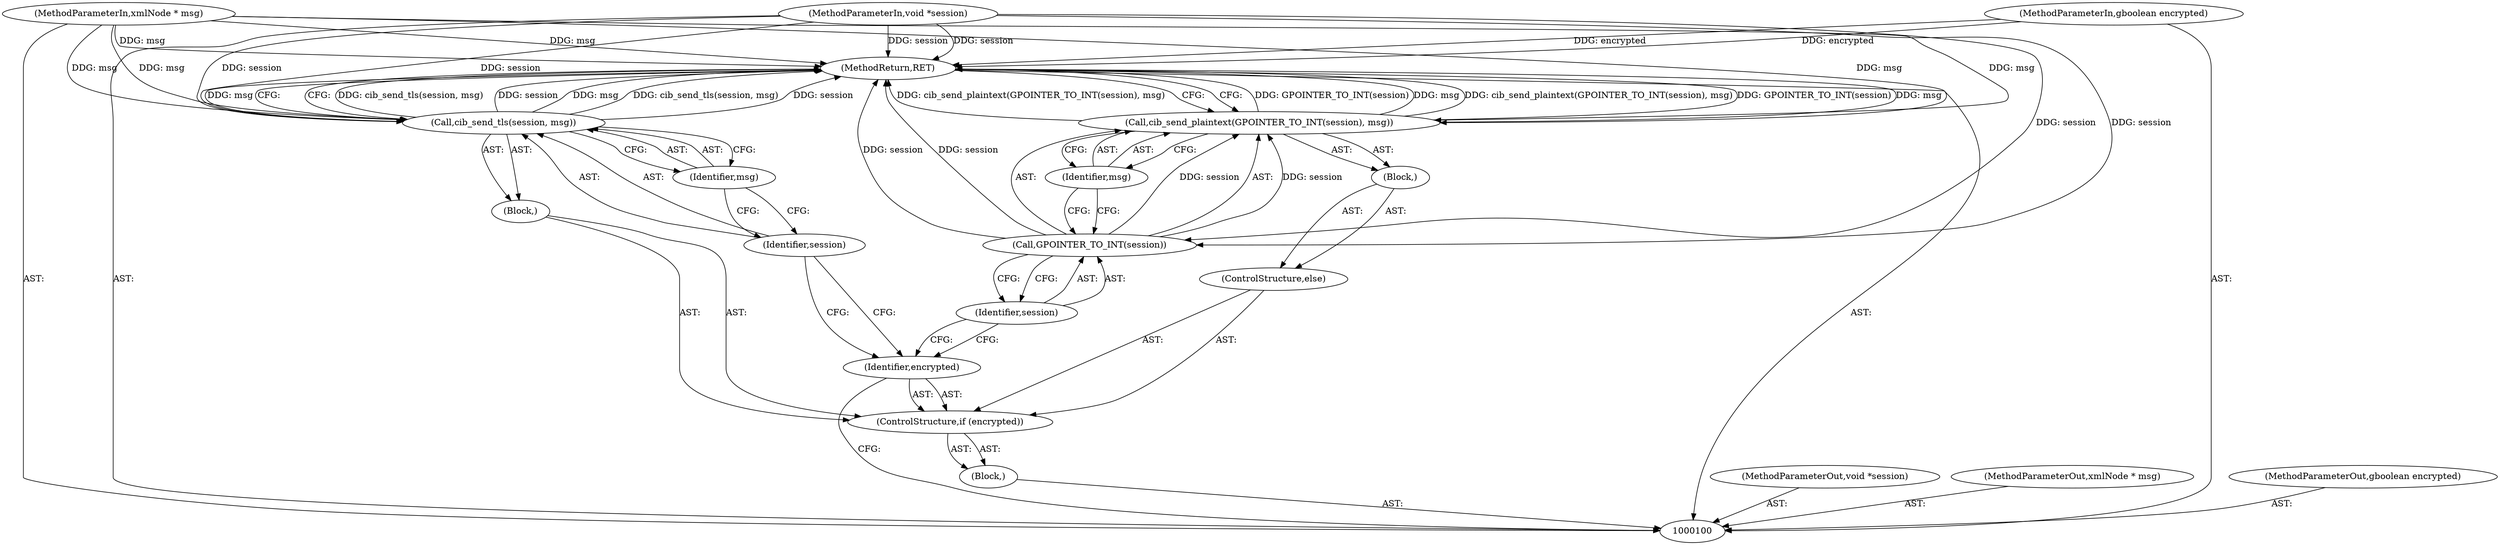 digraph "1_pacemaker_564f7cc2a51dcd2f28ab12a13394f31be5aa3c93_18" {
"1000117" [label="(MethodReturn,RET)"];
"1000101" [label="(MethodParameterIn,void *session)"];
"1000138" [label="(MethodParameterOut,void *session)"];
"1000102" [label="(MethodParameterIn,xmlNode * msg)"];
"1000139" [label="(MethodParameterOut,xmlNode * msg)"];
"1000103" [label="(MethodParameterIn,gboolean encrypted)"];
"1000140" [label="(MethodParameterOut,gboolean encrypted)"];
"1000114" [label="(Call,GPOINTER_TO_INT(session))"];
"1000115" [label="(Identifier,session)"];
"1000116" [label="(Identifier,msg)"];
"1000113" [label="(Call,cib_send_plaintext(GPOINTER_TO_INT(session), msg))"];
"1000104" [label="(Block,)"];
"1000107" [label="(Block,)"];
"1000105" [label="(ControlStructure,if (encrypted))"];
"1000106" [label="(Identifier,encrypted)"];
"1000109" [label="(Identifier,session)"];
"1000110" [label="(Identifier,msg)"];
"1000108" [label="(Call,cib_send_tls(session, msg))"];
"1000112" [label="(Block,)"];
"1000111" [label="(ControlStructure,else)"];
"1000117" -> "1000100"  [label="AST: "];
"1000117" -> "1000108"  [label="CFG: "];
"1000117" -> "1000113"  [label="CFG: "];
"1000108" -> "1000117"  [label="DDG: cib_send_tls(session, msg)"];
"1000108" -> "1000117"  [label="DDG: session"];
"1000108" -> "1000117"  [label="DDG: msg"];
"1000113" -> "1000117"  [label="DDG: GPOINTER_TO_INT(session)"];
"1000113" -> "1000117"  [label="DDG: msg"];
"1000113" -> "1000117"  [label="DDG: cib_send_plaintext(GPOINTER_TO_INT(session), msg)"];
"1000103" -> "1000117"  [label="DDG: encrypted"];
"1000114" -> "1000117"  [label="DDG: session"];
"1000102" -> "1000117"  [label="DDG: msg"];
"1000101" -> "1000117"  [label="DDG: session"];
"1000101" -> "1000100"  [label="AST: "];
"1000101" -> "1000117"  [label="DDG: session"];
"1000101" -> "1000108"  [label="DDG: session"];
"1000101" -> "1000114"  [label="DDG: session"];
"1000138" -> "1000100"  [label="AST: "];
"1000102" -> "1000100"  [label="AST: "];
"1000102" -> "1000117"  [label="DDG: msg"];
"1000102" -> "1000108"  [label="DDG: msg"];
"1000102" -> "1000113"  [label="DDG: msg"];
"1000139" -> "1000100"  [label="AST: "];
"1000103" -> "1000100"  [label="AST: "];
"1000103" -> "1000117"  [label="DDG: encrypted"];
"1000140" -> "1000100"  [label="AST: "];
"1000114" -> "1000113"  [label="AST: "];
"1000114" -> "1000115"  [label="CFG: "];
"1000115" -> "1000114"  [label="AST: "];
"1000116" -> "1000114"  [label="CFG: "];
"1000114" -> "1000117"  [label="DDG: session"];
"1000114" -> "1000113"  [label="DDG: session"];
"1000101" -> "1000114"  [label="DDG: session"];
"1000115" -> "1000114"  [label="AST: "];
"1000115" -> "1000106"  [label="CFG: "];
"1000114" -> "1000115"  [label="CFG: "];
"1000116" -> "1000113"  [label="AST: "];
"1000116" -> "1000114"  [label="CFG: "];
"1000113" -> "1000116"  [label="CFG: "];
"1000113" -> "1000112"  [label="AST: "];
"1000113" -> "1000116"  [label="CFG: "];
"1000114" -> "1000113"  [label="AST: "];
"1000116" -> "1000113"  [label="AST: "];
"1000117" -> "1000113"  [label="CFG: "];
"1000113" -> "1000117"  [label="DDG: GPOINTER_TO_INT(session)"];
"1000113" -> "1000117"  [label="DDG: msg"];
"1000113" -> "1000117"  [label="DDG: cib_send_plaintext(GPOINTER_TO_INT(session), msg)"];
"1000114" -> "1000113"  [label="DDG: session"];
"1000102" -> "1000113"  [label="DDG: msg"];
"1000104" -> "1000100"  [label="AST: "];
"1000105" -> "1000104"  [label="AST: "];
"1000107" -> "1000105"  [label="AST: "];
"1000108" -> "1000107"  [label="AST: "];
"1000105" -> "1000104"  [label="AST: "];
"1000106" -> "1000105"  [label="AST: "];
"1000107" -> "1000105"  [label="AST: "];
"1000111" -> "1000105"  [label="AST: "];
"1000106" -> "1000105"  [label="AST: "];
"1000106" -> "1000100"  [label="CFG: "];
"1000109" -> "1000106"  [label="CFG: "];
"1000115" -> "1000106"  [label="CFG: "];
"1000109" -> "1000108"  [label="AST: "];
"1000109" -> "1000106"  [label="CFG: "];
"1000110" -> "1000109"  [label="CFG: "];
"1000110" -> "1000108"  [label="AST: "];
"1000110" -> "1000109"  [label="CFG: "];
"1000108" -> "1000110"  [label="CFG: "];
"1000108" -> "1000107"  [label="AST: "];
"1000108" -> "1000110"  [label="CFG: "];
"1000109" -> "1000108"  [label="AST: "];
"1000110" -> "1000108"  [label="AST: "];
"1000117" -> "1000108"  [label="CFG: "];
"1000108" -> "1000117"  [label="DDG: cib_send_tls(session, msg)"];
"1000108" -> "1000117"  [label="DDG: session"];
"1000108" -> "1000117"  [label="DDG: msg"];
"1000101" -> "1000108"  [label="DDG: session"];
"1000102" -> "1000108"  [label="DDG: msg"];
"1000112" -> "1000111"  [label="AST: "];
"1000113" -> "1000112"  [label="AST: "];
"1000111" -> "1000105"  [label="AST: "];
"1000112" -> "1000111"  [label="AST: "];
}
